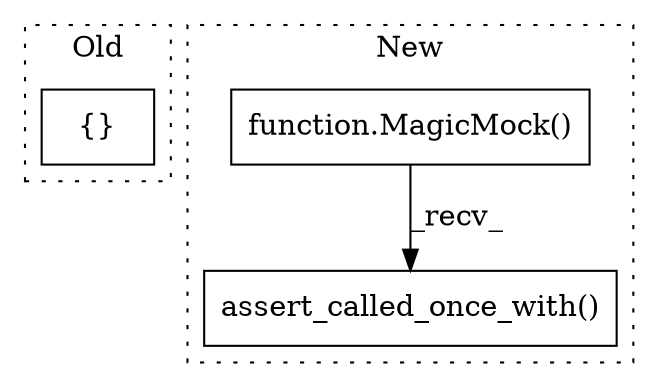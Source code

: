 digraph G {
subgraph cluster0 {
1 [label="{}" a="59" s="4741,4745" l="1,0" shape="box"];
label = "Old";
style="dotted";
}
subgraph cluster1 {
2 [label="assert_called_once_with()" a="75" s="5006,5094" l="54,22" shape="box"];
3 [label="function.MagicMock()" a="75" s="4843" l="27" shape="box"];
label = "New";
style="dotted";
}
3 -> 2 [label="_recv_"];
}